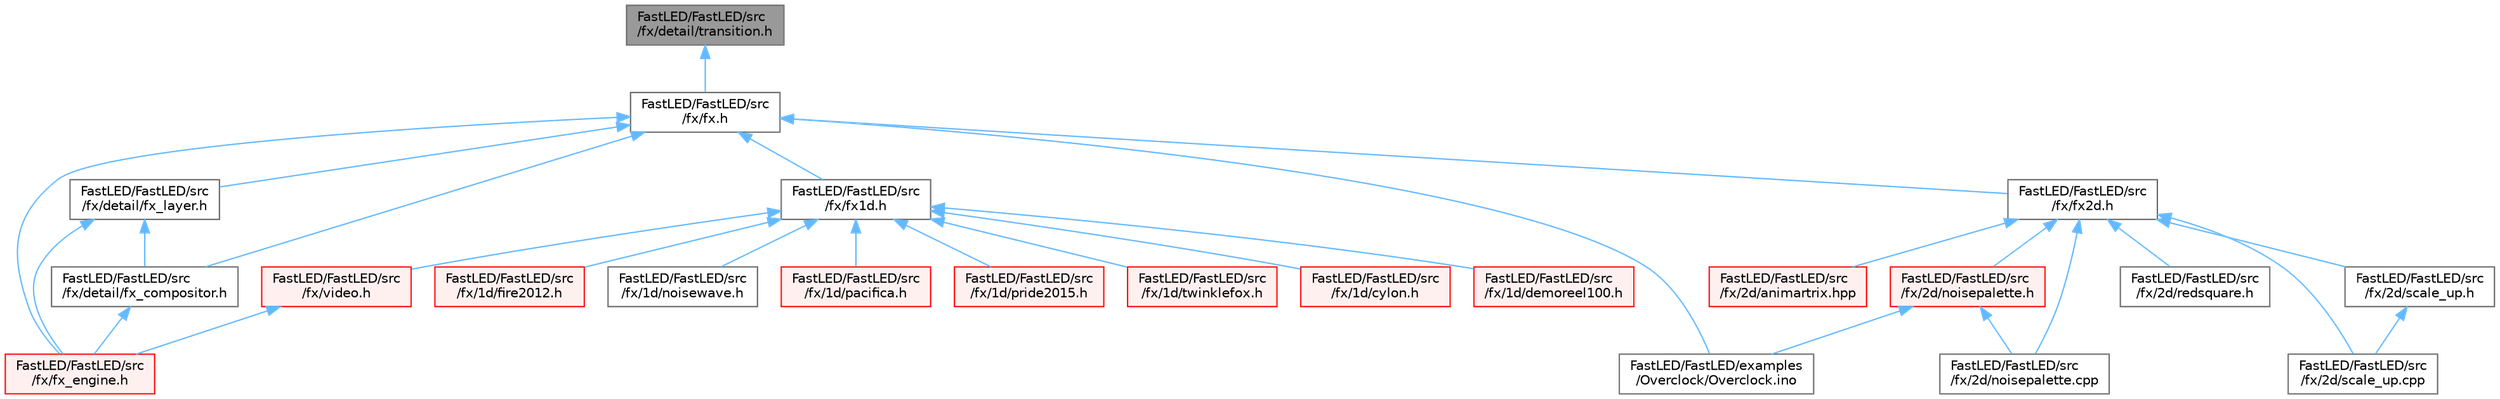 digraph "FastLED/FastLED/src/fx/detail/transition.h"
{
 // LATEX_PDF_SIZE
  bgcolor="transparent";
  edge [fontname=Helvetica,fontsize=10,labelfontname=Helvetica,labelfontsize=10];
  node [fontname=Helvetica,fontsize=10,shape=box,height=0.2,width=0.4];
  Node1 [id="Node000001",label="FastLED/FastLED/src\l/fx/detail/transition.h",height=0.2,width=0.4,color="gray40", fillcolor="grey60", style="filled", fontcolor="black",tooltip=" "];
  Node1 -> Node2 [id="edge1_Node000001_Node000002",dir="back",color="steelblue1",style="solid",tooltip=" "];
  Node2 [id="Node000002",label="FastLED/FastLED/src\l/fx/fx.h",height=0.2,width=0.4,color="grey40", fillcolor="white", style="filled",URL="$d2/d0c/fx_8h.html",tooltip=" "];
  Node2 -> Node3 [id="edge2_Node000002_Node000003",dir="back",color="steelblue1",style="solid",tooltip=" "];
  Node3 [id="Node000003",label="FastLED/FastLED/examples\l/Overclock/Overclock.ino",height=0.2,width=0.4,color="grey40", fillcolor="white", style="filled",URL="$df/d43/_overclock_8ino.html",tooltip="Demonstrates how to overclock a FastLED setup."];
  Node2 -> Node4 [id="edge3_Node000002_Node000004",dir="back",color="steelblue1",style="solid",tooltip=" "];
  Node4 [id="Node000004",label="FastLED/FastLED/src\l/fx/detail/fx_compositor.h",height=0.2,width=0.4,color="grey40", fillcolor="white", style="filled",URL="$d5/d6b/fx__compositor_8h.html",tooltip=" "];
  Node4 -> Node5 [id="edge4_Node000004_Node000005",dir="back",color="steelblue1",style="solid",tooltip=" "];
  Node5 [id="Node000005",label="FastLED/FastLED/src\l/fx/fx_engine.h",height=0.2,width=0.4,color="red", fillcolor="#FFF0F0", style="filled",URL="$d9/d3c/fx__engine_8h.html",tooltip=" "];
  Node2 -> Node11 [id="edge5_Node000002_Node000011",dir="back",color="steelblue1",style="solid",tooltip=" "];
  Node11 [id="Node000011",label="FastLED/FastLED/src\l/fx/detail/fx_layer.h",height=0.2,width=0.4,color="grey40", fillcolor="white", style="filled",URL="$d7/d2f/fx__layer_8h.html",tooltip=" "];
  Node11 -> Node4 [id="edge6_Node000011_Node000004",dir="back",color="steelblue1",style="solid",tooltip=" "];
  Node11 -> Node5 [id="edge7_Node000011_Node000005",dir="back",color="steelblue1",style="solid",tooltip=" "];
  Node2 -> Node12 [id="edge8_Node000002_Node000012",dir="back",color="steelblue1",style="solid",tooltip=" "];
  Node12 [id="Node000012",label="FastLED/FastLED/src\l/fx/fx1d.h",height=0.2,width=0.4,color="grey40", fillcolor="white", style="filled",URL="$da/d81/fx1d_8h.html",tooltip=" "];
  Node12 -> Node13 [id="edge9_Node000012_Node000013",dir="back",color="steelblue1",style="solid",tooltip=" "];
  Node13 [id="Node000013",label="FastLED/FastLED/src\l/fx/1d/cylon.h",height=0.2,width=0.4,color="red", fillcolor="#FFF0F0", style="filled",URL="$db/d31/cylon_8h.html",tooltip=" "];
  Node12 -> Node15 [id="edge10_Node000012_Node000015",dir="back",color="steelblue1",style="solid",tooltip=" "];
  Node15 [id="Node000015",label="FastLED/FastLED/src\l/fx/1d/demoreel100.h",height=0.2,width=0.4,color="red", fillcolor="#FFF0F0", style="filled",URL="$d4/dc0/demoreel100_8h.html",tooltip=" "];
  Node12 -> Node17 [id="edge11_Node000012_Node000017",dir="back",color="steelblue1",style="solid",tooltip=" "];
  Node17 [id="Node000017",label="FastLED/FastLED/src\l/fx/1d/fire2012.h",height=0.2,width=0.4,color="red", fillcolor="#FFF0F0", style="filled",URL="$d5/dcb/fire2012_8h.html",tooltip=" "];
  Node12 -> Node19 [id="edge12_Node000012_Node000019",dir="back",color="steelblue1",style="solid",tooltip=" "];
  Node19 [id="Node000019",label="FastLED/FastLED/src\l/fx/1d/noisewave.h",height=0.2,width=0.4,color="grey40", fillcolor="white", style="filled",URL="$d9/d2c/noisewave_8h.html",tooltip=" "];
  Node12 -> Node20 [id="edge13_Node000012_Node000020",dir="back",color="steelblue1",style="solid",tooltip=" "];
  Node20 [id="Node000020",label="FastLED/FastLED/src\l/fx/1d/pacifica.h",height=0.2,width=0.4,color="red", fillcolor="#FFF0F0", style="filled",URL="$dc/d70/pacifica_8h.html",tooltip=" "];
  Node12 -> Node22 [id="edge14_Node000012_Node000022",dir="back",color="steelblue1",style="solid",tooltip=" "];
  Node22 [id="Node000022",label="FastLED/FastLED/src\l/fx/1d/pride2015.h",height=0.2,width=0.4,color="red", fillcolor="#FFF0F0", style="filled",URL="$d7/dc4/pride2015_8h.html",tooltip=" "];
  Node12 -> Node24 [id="edge15_Node000012_Node000024",dir="back",color="steelblue1",style="solid",tooltip=" "];
  Node24 [id="Node000024",label="FastLED/FastLED/src\l/fx/1d/twinklefox.h",height=0.2,width=0.4,color="red", fillcolor="#FFF0F0", style="filled",URL="$d1/df6/twinklefox_8h.html",tooltip=" "];
  Node12 -> Node26 [id="edge16_Node000012_Node000026",dir="back",color="steelblue1",style="solid",tooltip=" "];
  Node26 [id="Node000026",label="FastLED/FastLED/src\l/fx/video.h",height=0.2,width=0.4,color="red", fillcolor="#FFF0F0", style="filled",URL="$dd/d78/video_8h.html",tooltip=" "];
  Node26 -> Node5 [id="edge17_Node000026_Node000005",dir="back",color="steelblue1",style="solid",tooltip=" "];
  Node2 -> Node37 [id="edge18_Node000002_Node000037",dir="back",color="steelblue1",style="solid",tooltip=" "];
  Node37 [id="Node000037",label="FastLED/FastLED/src\l/fx/fx2d.h",height=0.2,width=0.4,color="grey40", fillcolor="white", style="filled",URL="$d9/d43/fx2d_8h.html",tooltip=" "];
  Node37 -> Node38 [id="edge19_Node000037_Node000038",dir="back",color="steelblue1",style="solid",tooltip=" "];
  Node38 [id="Node000038",label="FastLED/FastLED/src\l/fx/2d/animartrix.hpp",height=0.2,width=0.4,color="red", fillcolor="#FFF0F0", style="filled",URL="$d3/dc3/animartrix_8hpp.html",tooltip=" "];
  Node37 -> Node39 [id="edge20_Node000037_Node000039",dir="back",color="steelblue1",style="solid",tooltip=" "];
  Node39 [id="Node000039",label="FastLED/FastLED/src\l/fx/2d/noisepalette.cpp",height=0.2,width=0.4,color="grey40", fillcolor="white", style="filled",URL="$d6/d66/noisepalette_8cpp.html",tooltip=" "];
  Node37 -> Node40 [id="edge21_Node000037_Node000040",dir="back",color="steelblue1",style="solid",tooltip=" "];
  Node40 [id="Node000040",label="FastLED/FastLED/src\l/fx/2d/noisepalette.h",height=0.2,width=0.4,color="red", fillcolor="#FFF0F0", style="filled",URL="$d6/dc7/noisepalette_8h.html",tooltip="Demonstrates how to mix noise generation with color palettes on a 2D LED matrix."];
  Node40 -> Node3 [id="edge22_Node000040_Node000003",dir="back",color="steelblue1",style="solid",tooltip=" "];
  Node40 -> Node39 [id="edge23_Node000040_Node000039",dir="back",color="steelblue1",style="solid",tooltip=" "];
  Node37 -> Node41 [id="edge24_Node000037_Node000041",dir="back",color="steelblue1",style="solid",tooltip=" "];
  Node41 [id="Node000041",label="FastLED/FastLED/src\l/fx/2d/redsquare.h",height=0.2,width=0.4,color="grey40", fillcolor="white", style="filled",URL="$d3/db8/redsquare_8h.html",tooltip=" "];
  Node37 -> Node42 [id="edge25_Node000037_Node000042",dir="back",color="steelblue1",style="solid",tooltip=" "];
  Node42 [id="Node000042",label="FastLED/FastLED/src\l/fx/2d/scale_up.cpp",height=0.2,width=0.4,color="grey40", fillcolor="white", style="filled",URL="$dc/d8c/scale__up_8cpp.html",tooltip=" "];
  Node37 -> Node43 [id="edge26_Node000037_Node000043",dir="back",color="steelblue1",style="solid",tooltip=" "];
  Node43 [id="Node000043",label="FastLED/FastLED/src\l/fx/2d/scale_up.h",height=0.2,width=0.4,color="grey40", fillcolor="white", style="filled",URL="$d2/d74/scale__up_8h.html",tooltip="Expands a grid using bilinear interpolation and scaling up."];
  Node43 -> Node42 [id="edge27_Node000043_Node000042",dir="back",color="steelblue1",style="solid",tooltip=" "];
  Node2 -> Node5 [id="edge28_Node000002_Node000005",dir="back",color="steelblue1",style="solid",tooltip=" "];
}
